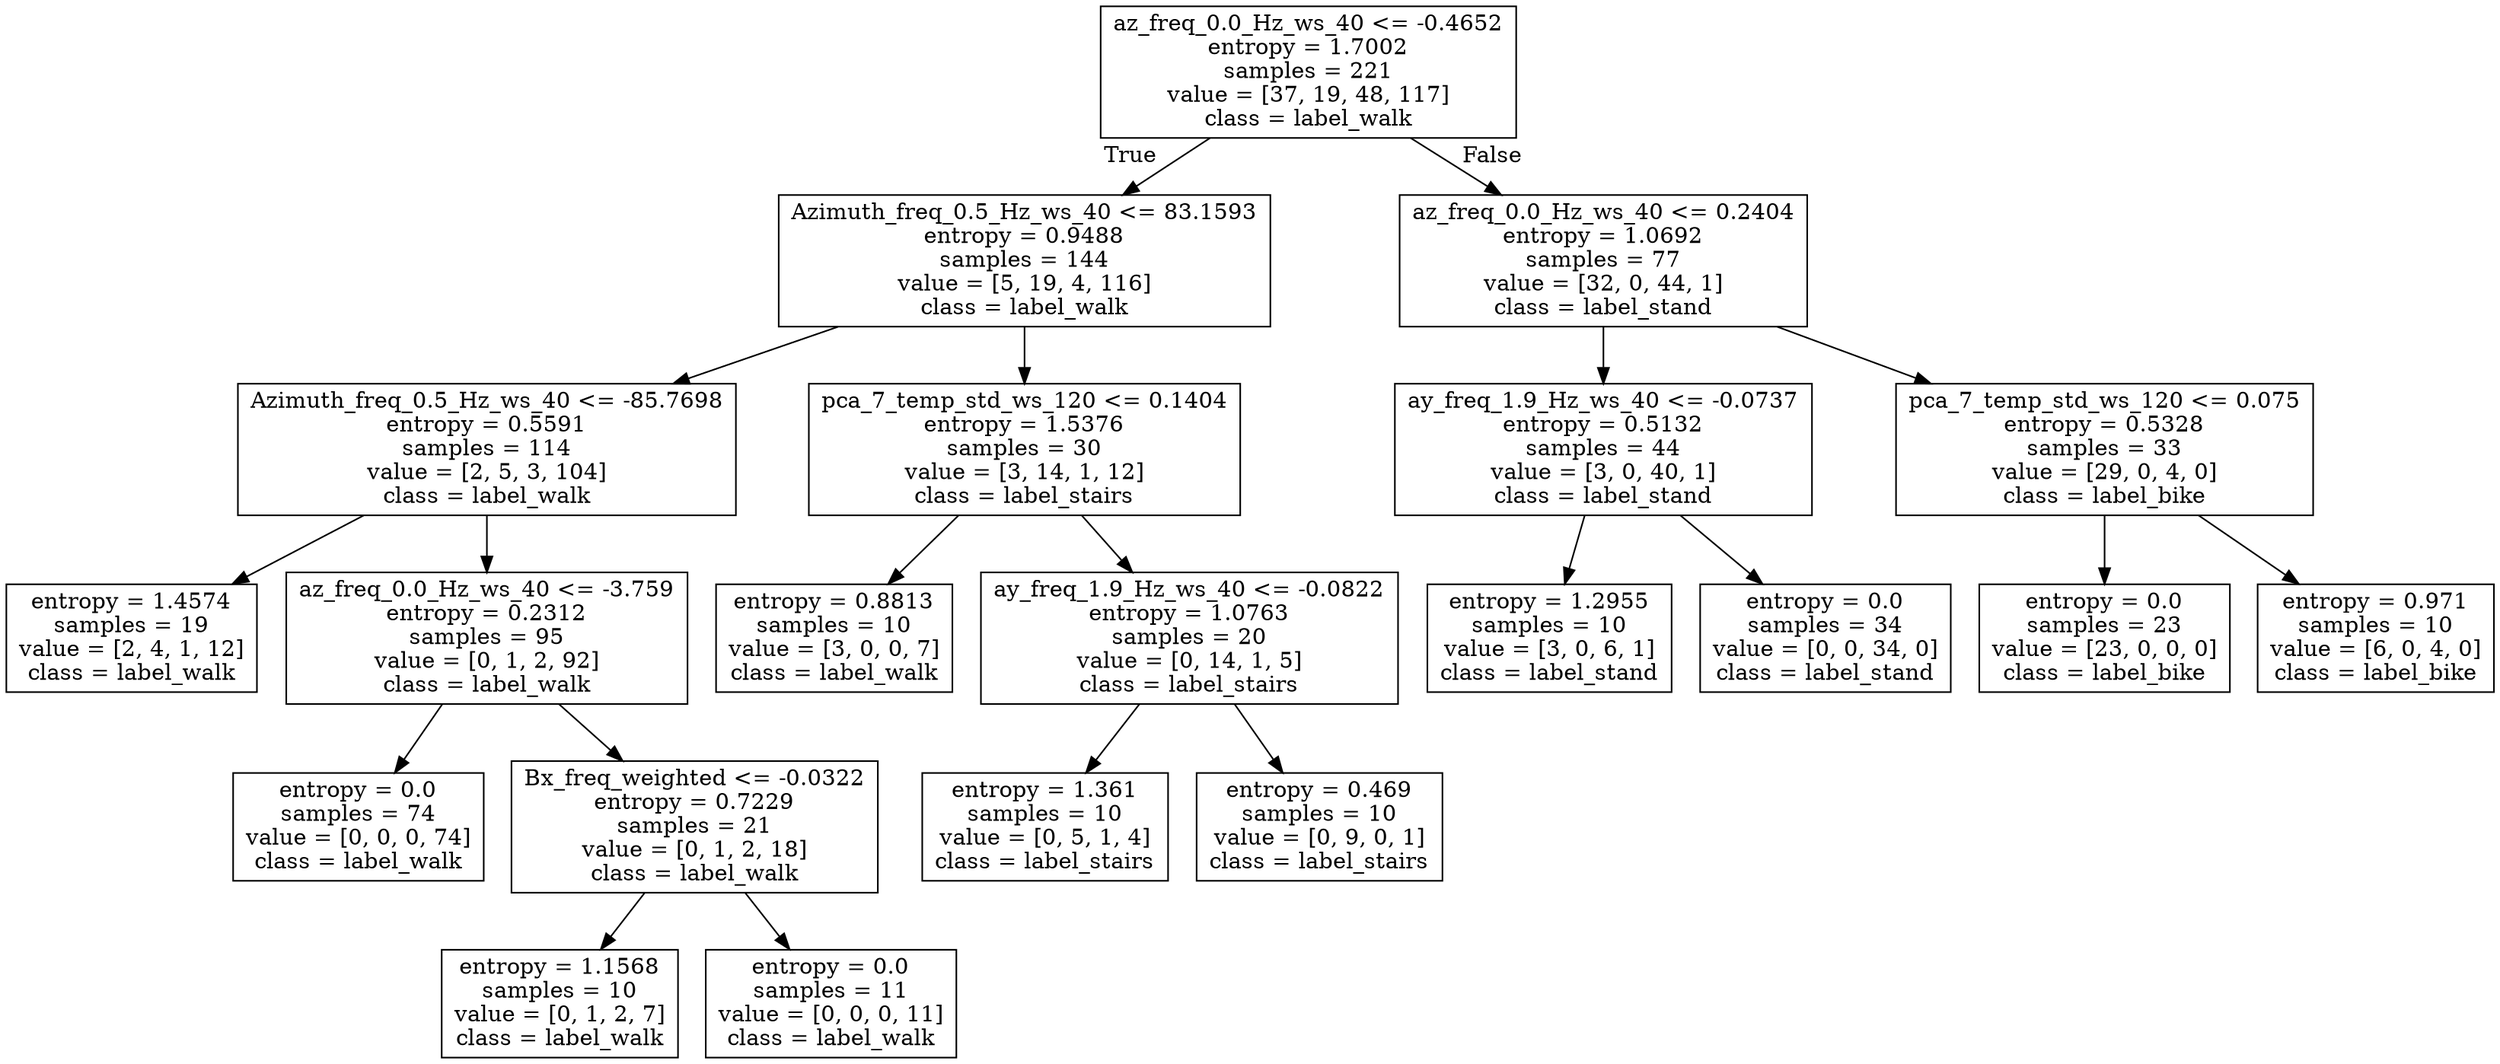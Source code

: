 digraph Tree {
node [shape=box] ;
0 [label="az_freq_0.0_Hz_ws_40 <= -0.4652\nentropy = 1.7002\nsamples = 221\nvalue = [37, 19, 48, 117]\nclass = label_walk"] ;
1 [label="Azimuth_freq_0.5_Hz_ws_40 <= 83.1593\nentropy = 0.9488\nsamples = 144\nvalue = [5, 19, 4, 116]\nclass = label_walk"] ;
0 -> 1 [labeldistance=2.5, labelangle=45, headlabel="True"] ;
2 [label="Azimuth_freq_0.5_Hz_ws_40 <= -85.7698\nentropy = 0.5591\nsamples = 114\nvalue = [2, 5, 3, 104]\nclass = label_walk"] ;
1 -> 2 ;
3 [label="entropy = 1.4574\nsamples = 19\nvalue = [2, 4, 1, 12]\nclass = label_walk"] ;
2 -> 3 ;
4 [label="az_freq_0.0_Hz_ws_40 <= -3.759\nentropy = 0.2312\nsamples = 95\nvalue = [0, 1, 2, 92]\nclass = label_walk"] ;
2 -> 4 ;
5 [label="entropy = 0.0\nsamples = 74\nvalue = [0, 0, 0, 74]\nclass = label_walk"] ;
4 -> 5 ;
6 [label="Bx_freq_weighted <= -0.0322\nentropy = 0.7229\nsamples = 21\nvalue = [0, 1, 2, 18]\nclass = label_walk"] ;
4 -> 6 ;
7 [label="entropy = 1.1568\nsamples = 10\nvalue = [0, 1, 2, 7]\nclass = label_walk"] ;
6 -> 7 ;
8 [label="entropy = 0.0\nsamples = 11\nvalue = [0, 0, 0, 11]\nclass = label_walk"] ;
6 -> 8 ;
9 [label="pca_7_temp_std_ws_120 <= 0.1404\nentropy = 1.5376\nsamples = 30\nvalue = [3, 14, 1, 12]\nclass = label_stairs"] ;
1 -> 9 ;
10 [label="entropy = 0.8813\nsamples = 10\nvalue = [3, 0, 0, 7]\nclass = label_walk"] ;
9 -> 10 ;
11 [label="ay_freq_1.9_Hz_ws_40 <= -0.0822\nentropy = 1.0763\nsamples = 20\nvalue = [0, 14, 1, 5]\nclass = label_stairs"] ;
9 -> 11 ;
12 [label="entropy = 1.361\nsamples = 10\nvalue = [0, 5, 1, 4]\nclass = label_stairs"] ;
11 -> 12 ;
13 [label="entropy = 0.469\nsamples = 10\nvalue = [0, 9, 0, 1]\nclass = label_stairs"] ;
11 -> 13 ;
14 [label="az_freq_0.0_Hz_ws_40 <= 0.2404\nentropy = 1.0692\nsamples = 77\nvalue = [32, 0, 44, 1]\nclass = label_stand"] ;
0 -> 14 [labeldistance=2.5, labelangle=-45, headlabel="False"] ;
15 [label="ay_freq_1.9_Hz_ws_40 <= -0.0737\nentropy = 0.5132\nsamples = 44\nvalue = [3, 0, 40, 1]\nclass = label_stand"] ;
14 -> 15 ;
16 [label="entropy = 1.2955\nsamples = 10\nvalue = [3, 0, 6, 1]\nclass = label_stand"] ;
15 -> 16 ;
17 [label="entropy = 0.0\nsamples = 34\nvalue = [0, 0, 34, 0]\nclass = label_stand"] ;
15 -> 17 ;
18 [label="pca_7_temp_std_ws_120 <= 0.075\nentropy = 0.5328\nsamples = 33\nvalue = [29, 0, 4, 0]\nclass = label_bike"] ;
14 -> 18 ;
19 [label="entropy = 0.0\nsamples = 23\nvalue = [23, 0, 0, 0]\nclass = label_bike"] ;
18 -> 19 ;
20 [label="entropy = 0.971\nsamples = 10\nvalue = [6, 0, 4, 0]\nclass = label_bike"] ;
18 -> 20 ;
}